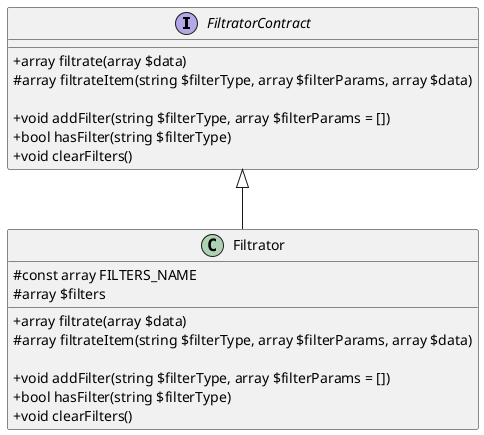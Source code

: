 @startuml
    skinparam classAttributeIconSize 0

    interface FiltratorContract {
      + array filtrate(array $data)
      # array filtrateItem(string $filterType, array $filterParams, array $data)

      + void addFilter(string $filterType, array $filterParams = [])
      + bool hasFilter(string $filterType)
      + void clearFilters()
    }

    class Filtrator {
      # const array FILTERS_NAME
      # array $filters

      + array filtrate(array $data)
      # array filtrateItem(string $filterType, array $filterParams, array $data)

      + void addFilter(string $filterType, array $filterParams = [])
      + bool hasFilter(string $filterType)
      + void clearFilters()
    }

    FiltratorContract <|-- Filtrator
@enduml